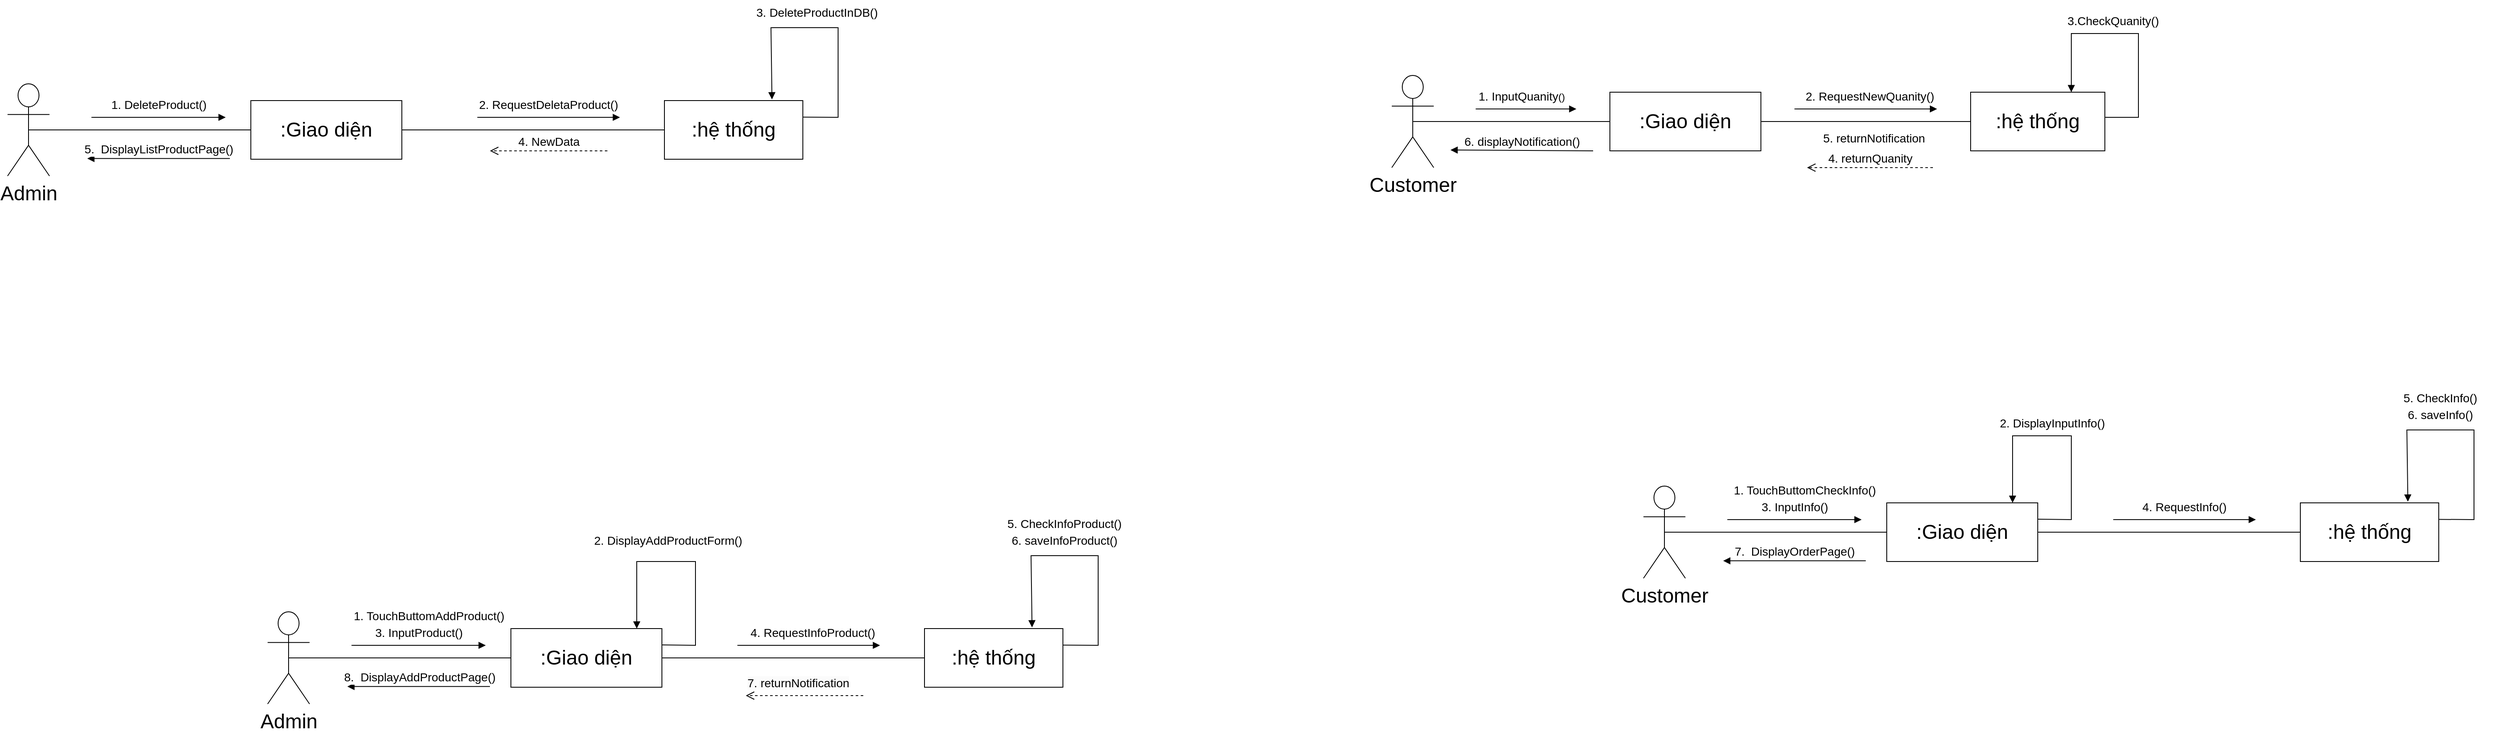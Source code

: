<mxfile version="22.1.2" type="device">
  <diagram name="Page-1" id="zJldkYBYHgbcQEH3RX-s">
    <mxGraphModel dx="2412" dy="820" grid="1" gridSize="10" guides="1" tooltips="1" connect="1" arrows="1" fold="1" page="1" pageScale="1" pageWidth="850" pageHeight="1100" math="0" shadow="0">
      <root>
        <mxCell id="0" />
        <mxCell id="1" parent="0" />
        <mxCell id="nY6Hwenrywpzz9oTOzUi-1" value="&lt;span style=&quot;font-size: 24px;&quot;&gt;Customer&lt;/span&gt;" style="shape=umlActor;verticalLabelPosition=bottom;verticalAlign=top;html=1;outlineConnect=0;" parent="1" vertex="1">
          <mxGeometry x="110" y="330" width="50" height="110" as="geometry" />
        </mxCell>
        <mxCell id="nY6Hwenrywpzz9oTOzUi-2" value="&lt;span style=&quot;font-size: 24px;&quot;&gt;:Giao diện&lt;/span&gt;" style="html=1;whiteSpace=wrap;" parent="1" vertex="1">
          <mxGeometry x="370" y="350" width="180" height="70" as="geometry" />
        </mxCell>
        <mxCell id="nY6Hwenrywpzz9oTOzUi-3" value="&lt;font style=&quot;font-size: 24px;&quot;&gt;:hệ thống&lt;/font&gt;" style="html=1;whiteSpace=wrap;" parent="1" vertex="1">
          <mxGeometry x="800" y="350" width="160" height="70" as="geometry" />
        </mxCell>
        <mxCell id="nY6Hwenrywpzz9oTOzUi-4" value="" style="endArrow=none;html=1;rounded=0;entryX=0.5;entryY=0.5;entryDx=0;entryDy=0;entryPerimeter=0;" parent="1" source="nY6Hwenrywpzz9oTOzUi-2" target="nY6Hwenrywpzz9oTOzUi-1" edge="1">
          <mxGeometry width="50" height="50" relative="1" as="geometry">
            <mxPoint x="490" y="540" as="sourcePoint" />
            <mxPoint x="540" y="490" as="targetPoint" />
          </mxGeometry>
        </mxCell>
        <mxCell id="nY6Hwenrywpzz9oTOzUi-5" value="" style="endArrow=none;html=1;rounded=0;" parent="1" source="nY6Hwenrywpzz9oTOzUi-2" target="nY6Hwenrywpzz9oTOzUi-3" edge="1">
          <mxGeometry width="50" height="50" relative="1" as="geometry">
            <mxPoint x="490" y="540" as="sourcePoint" />
            <mxPoint x="540" y="490" as="targetPoint" />
          </mxGeometry>
        </mxCell>
        <mxCell id="nY6Hwenrywpzz9oTOzUi-6" value="" style="html=1;verticalAlign=bottom;endArrow=block;curved=0;rounded=0;" parent="1" edge="1">
          <mxGeometry width="80" relative="1" as="geometry">
            <mxPoint x="210" y="370" as="sourcePoint" />
            <mxPoint x="330" y="370" as="targetPoint" />
            <mxPoint as="offset" />
          </mxGeometry>
        </mxCell>
        <mxCell id="nY6Hwenrywpzz9oTOzUi-9" value="&lt;font style=&quot;font-size: 14px;&quot;&gt;1. InputQuanity&lt;/font&gt;()" style="text;html=1;strokeColor=none;fillColor=none;align=center;verticalAlign=middle;whiteSpace=wrap;rounded=0;" parent="1" vertex="1">
          <mxGeometry x="205" y="340" width="120" height="30" as="geometry" />
        </mxCell>
        <mxCell id="nY6Hwenrywpzz9oTOzUi-12" value="" style="html=1;verticalAlign=bottom;endArrow=block;curved=0;rounded=0;" parent="1" edge="1">
          <mxGeometry width="80" relative="1" as="geometry">
            <mxPoint x="590" y="370" as="sourcePoint" />
            <mxPoint x="760" y="370" as="targetPoint" />
          </mxGeometry>
        </mxCell>
        <mxCell id="nY6Hwenrywpzz9oTOzUi-14" value="&lt;font style=&quot;font-size: 14px;&quot;&gt;2. RequestNewQuanity()&lt;/font&gt;" style="text;html=1;strokeColor=none;fillColor=none;align=center;verticalAlign=middle;whiteSpace=wrap;rounded=0;" parent="1" vertex="1">
          <mxGeometry x="600" y="340" width="160" height="30" as="geometry" />
        </mxCell>
        <mxCell id="nY6Hwenrywpzz9oTOzUi-15" value="" style="html=1;verticalAlign=bottom;endArrow=block;curved=0;rounded=0;entryX=0.75;entryY=0;entryDx=0;entryDy=0;" parent="1" target="nY6Hwenrywpzz9oTOzUi-3" edge="1">
          <mxGeometry width="80" relative="1" as="geometry">
            <mxPoint x="960" y="380" as="sourcePoint" />
            <mxPoint x="930" y="210" as="targetPoint" />
            <Array as="points">
              <mxPoint x="1000" y="380" />
              <mxPoint x="1000" y="280" />
              <mxPoint x="920" y="280" />
            </Array>
          </mxGeometry>
        </mxCell>
        <mxCell id="nY6Hwenrywpzz9oTOzUi-16" value="&lt;font style=&quot;font-size: 14px;&quot;&gt;3.&lt;font style=&quot;&quot;&gt;CheckQuanity&lt;/font&gt;()&lt;/font&gt;" style="text;html=1;strokeColor=none;fillColor=none;align=center;verticalAlign=middle;whiteSpace=wrap;rounded=0;" parent="1" vertex="1">
          <mxGeometry x="940" y="250" width="60" height="30" as="geometry" />
        </mxCell>
        <mxCell id="nY6Hwenrywpzz9oTOzUi-17" value="&lt;font style=&quot;font-size: 14px;&quot;&gt;4. returnQuanity&lt;/font&gt;" style="html=1;verticalAlign=bottom;endArrow=open;dashed=1;endSize=8;curved=0;rounded=0;" parent="1" edge="1">
          <mxGeometry relative="1" as="geometry">
            <mxPoint x="755" y="440" as="sourcePoint" />
            <mxPoint x="605" y="440" as="targetPoint" />
            <mxPoint as="offset" />
          </mxGeometry>
        </mxCell>
        <mxCell id="nY6Hwenrywpzz9oTOzUi-20" value="&lt;font style=&quot;font-size: 14px;&quot;&gt;5. returnNotification&lt;/font&gt;" style="text;html=1;strokeColor=none;fillColor=none;align=center;verticalAlign=middle;whiteSpace=wrap;rounded=0;" parent="1" vertex="1">
          <mxGeometry x="600" y="390" width="170" height="30" as="geometry" />
        </mxCell>
        <mxCell id="nY6Hwenrywpzz9oTOzUi-21" value="&lt;span style=&quot;font-size: 24px;&quot;&gt;Customer&lt;/span&gt;" style="shape=umlActor;verticalLabelPosition=bottom;verticalAlign=top;html=1;outlineConnect=0;" parent="1" vertex="1">
          <mxGeometry x="410" y="820" width="50" height="110" as="geometry" />
        </mxCell>
        <mxCell id="nY6Hwenrywpzz9oTOzUi-22" value="&lt;span style=&quot;font-size: 24px;&quot;&gt;:Giao diện&lt;/span&gt;" style="html=1;whiteSpace=wrap;" parent="1" vertex="1">
          <mxGeometry x="700" y="840" width="180" height="70" as="geometry" />
        </mxCell>
        <mxCell id="nY6Hwenrywpzz9oTOzUi-23" value="&lt;font style=&quot;font-size: 24px;&quot;&gt;:hệ thống&lt;/font&gt;" style="html=1;whiteSpace=wrap;" parent="1" vertex="1">
          <mxGeometry x="1193" y="840" width="165" height="70" as="geometry" />
        </mxCell>
        <mxCell id="nY6Hwenrywpzz9oTOzUi-24" value="" style="endArrow=none;html=1;rounded=0;entryX=0.5;entryY=0.5;entryDx=0;entryDy=0;entryPerimeter=0;" parent="1" source="nY6Hwenrywpzz9oTOzUi-22" target="nY6Hwenrywpzz9oTOzUi-21" edge="1">
          <mxGeometry width="50" height="50" relative="1" as="geometry">
            <mxPoint x="790" y="1030" as="sourcePoint" />
            <mxPoint x="840" y="980" as="targetPoint" />
          </mxGeometry>
        </mxCell>
        <mxCell id="nY6Hwenrywpzz9oTOzUi-25" value="" style="endArrow=none;html=1;rounded=0;" parent="1" source="nY6Hwenrywpzz9oTOzUi-22" target="nY6Hwenrywpzz9oTOzUi-23" edge="1">
          <mxGeometry width="50" height="50" relative="1" as="geometry">
            <mxPoint x="790" y="1030" as="sourcePoint" />
            <mxPoint x="840" y="980" as="targetPoint" />
          </mxGeometry>
        </mxCell>
        <mxCell id="nY6Hwenrywpzz9oTOzUi-26" value="" style="html=1;verticalAlign=bottom;endArrow=block;curved=0;rounded=0;" parent="1" edge="1">
          <mxGeometry width="80" relative="1" as="geometry">
            <mxPoint x="510" y="860" as="sourcePoint" />
            <mxPoint x="670" y="860" as="targetPoint" />
            <mxPoint as="offset" />
          </mxGeometry>
        </mxCell>
        <mxCell id="nY6Hwenrywpzz9oTOzUi-27" value="&lt;font style=&quot;font-size: 14px;&quot;&gt;1. TouchButtomCheckInfo()&lt;/font&gt;" style="text;html=1;strokeColor=none;fillColor=none;align=center;verticalAlign=middle;whiteSpace=wrap;rounded=0;" parent="1" vertex="1">
          <mxGeometry x="505" y="810" width="195" height="30" as="geometry" />
        </mxCell>
        <mxCell id="nY6Hwenrywpzz9oTOzUi-28" value="&lt;span style=&quot;font-size: 14px;&quot;&gt;3. InputInfo()&lt;/span&gt;" style="text;html=1;align=center;verticalAlign=middle;resizable=0;points=[];autosize=1;strokeColor=none;fillColor=none;" parent="1" vertex="1">
          <mxGeometry x="540" y="830" width="100" height="30" as="geometry" />
        </mxCell>
        <mxCell id="nY6Hwenrywpzz9oTOzUi-29" value="" style="html=1;verticalAlign=bottom;endArrow=block;curved=0;rounded=0;" parent="1" edge="1">
          <mxGeometry width="80" relative="1" as="geometry">
            <mxPoint x="970" y="860" as="sourcePoint" />
            <mxPoint x="1140" y="860" as="targetPoint" />
          </mxGeometry>
        </mxCell>
        <mxCell id="nY6Hwenrywpzz9oTOzUi-30" value="&lt;font style=&quot;font-size: 14px;&quot;&gt;4. RequestInfo()&lt;/font&gt;" style="text;html=1;strokeColor=none;fillColor=none;align=center;verticalAlign=middle;whiteSpace=wrap;rounded=0;" parent="1" vertex="1">
          <mxGeometry x="1000" y="830" width="110" height="30" as="geometry" />
        </mxCell>
        <mxCell id="nY6Hwenrywpzz9oTOzUi-36" value="" style="html=1;verticalAlign=bottom;endArrow=block;curved=0;rounded=0;exitX=1;exitY=0.25;exitDx=0;exitDy=0;" parent="1" edge="1">
          <mxGeometry width="80" relative="1" as="geometry">
            <mxPoint x="880" y="859.5" as="sourcePoint" />
            <mxPoint x="850" y="840" as="targetPoint" />
            <mxPoint as="offset" />
            <Array as="points">
              <mxPoint x="920" y="860" />
              <mxPoint x="920" y="760" />
              <mxPoint x="850" y="760" />
            </Array>
          </mxGeometry>
        </mxCell>
        <mxCell id="nY6Hwenrywpzz9oTOzUi-38" value="" style="html=1;verticalAlign=bottom;endArrow=block;curved=0;rounded=0;entryX=0.777;entryY=-0.02;entryDx=0;entryDy=0;entryPerimeter=0;" parent="1" target="nY6Hwenrywpzz9oTOzUi-23" edge="1">
          <mxGeometry width="80" relative="1" as="geometry">
            <mxPoint x="1358" y="859.708" as="sourcePoint" />
            <mxPoint x="1320" y="803" as="targetPoint" />
            <mxPoint as="offset" />
            <Array as="points">
              <mxPoint x="1400" y="860" />
              <mxPoint x="1400" y="753" />
              <mxPoint x="1320" y="753" />
            </Array>
          </mxGeometry>
        </mxCell>
        <mxCell id="nY6Hwenrywpzz9oTOzUi-39" value="&lt;span style=&quot;font-size: 14px;&quot;&gt;2. DisplayInputInfo()&lt;/span&gt;" style="text;html=1;strokeColor=none;fillColor=none;align=center;verticalAlign=middle;whiteSpace=wrap;rounded=0;" parent="1" vertex="1">
          <mxGeometry x="800" y="730" width="195" height="30" as="geometry" />
        </mxCell>
        <mxCell id="nY6Hwenrywpzz9oTOzUi-40" value="&lt;font style=&quot;font-size: 14px;&quot;&gt;5. CheckInfo()&lt;/font&gt;" style="text;html=1;strokeColor=none;fillColor=none;align=center;verticalAlign=middle;whiteSpace=wrap;rounded=0;" parent="1" vertex="1">
          <mxGeometry x="1290" y="700" width="140" height="30" as="geometry" />
        </mxCell>
        <mxCell id="nY6Hwenrywpzz9oTOzUi-41" value="&lt;font style=&quot;font-size: 14px;&quot;&gt;6. saveInfo()&lt;/font&gt;" style="text;html=1;strokeColor=none;fillColor=none;align=center;verticalAlign=middle;whiteSpace=wrap;rounded=0;" parent="1" vertex="1">
          <mxGeometry x="1290" y="720" width="140" height="30" as="geometry" />
        </mxCell>
        <mxCell id="nY6Hwenrywpzz9oTOzUi-43" value="&lt;font style=&quot;font-size: 14px;&quot;&gt;7.&amp;nbsp; DisplayOrderPage()&lt;/font&gt;" style="html=1;verticalAlign=bottom;endArrow=block;curved=0;rounded=0;" parent="1" edge="1">
          <mxGeometry width="80" relative="1" as="geometry">
            <mxPoint x="675" y="909.17" as="sourcePoint" />
            <mxPoint x="505" y="909.17" as="targetPoint" />
            <Array as="points" />
          </mxGeometry>
        </mxCell>
        <mxCell id="nY6Hwenrywpzz9oTOzUi-44" value="&lt;span style=&quot;font-size: 24px;&quot;&gt;Admin&lt;/span&gt;" style="shape=umlActor;verticalLabelPosition=bottom;verticalAlign=top;html=1;outlineConnect=0;" parent="1" vertex="1">
          <mxGeometry x="-1230" y="970" width="50" height="110" as="geometry" />
        </mxCell>
        <mxCell id="nY6Hwenrywpzz9oTOzUi-45" value="&lt;span style=&quot;font-size: 24px;&quot;&gt;:Giao diện&lt;/span&gt;" style="html=1;whiteSpace=wrap;" parent="1" vertex="1">
          <mxGeometry x="-940" y="990" width="180" height="70" as="geometry" />
        </mxCell>
        <mxCell id="nY6Hwenrywpzz9oTOzUi-46" value="&lt;font style=&quot;font-size: 24px;&quot;&gt;:hệ thống&lt;/font&gt;" style="html=1;whiteSpace=wrap;" parent="1" vertex="1">
          <mxGeometry x="-447" y="990" width="165" height="70" as="geometry" />
        </mxCell>
        <mxCell id="nY6Hwenrywpzz9oTOzUi-47" value="" style="endArrow=none;html=1;rounded=0;entryX=0.5;entryY=0.5;entryDx=0;entryDy=0;entryPerimeter=0;" parent="1" source="nY6Hwenrywpzz9oTOzUi-45" target="nY6Hwenrywpzz9oTOzUi-44" edge="1">
          <mxGeometry width="50" height="50" relative="1" as="geometry">
            <mxPoint x="-850" y="1180" as="sourcePoint" />
            <mxPoint x="-800" y="1130" as="targetPoint" />
          </mxGeometry>
        </mxCell>
        <mxCell id="nY6Hwenrywpzz9oTOzUi-48" value="" style="endArrow=none;html=1;rounded=0;" parent="1" source="nY6Hwenrywpzz9oTOzUi-45" target="nY6Hwenrywpzz9oTOzUi-46" edge="1">
          <mxGeometry width="50" height="50" relative="1" as="geometry">
            <mxPoint x="-850" y="1180" as="sourcePoint" />
            <mxPoint x="-800" y="1130" as="targetPoint" />
          </mxGeometry>
        </mxCell>
        <mxCell id="nY6Hwenrywpzz9oTOzUi-49" value="" style="html=1;verticalAlign=bottom;endArrow=block;curved=0;rounded=0;" parent="1" edge="1">
          <mxGeometry width="80" relative="1" as="geometry">
            <mxPoint x="-1130" y="1010" as="sourcePoint" />
            <mxPoint x="-970" y="1010" as="targetPoint" />
            <mxPoint as="offset" />
          </mxGeometry>
        </mxCell>
        <mxCell id="nY6Hwenrywpzz9oTOzUi-50" value="&lt;font style=&quot;font-size: 14px;&quot;&gt;1. TouchButtomAddProduct()&lt;/font&gt;" style="text;html=1;strokeColor=none;fillColor=none;align=center;verticalAlign=middle;whiteSpace=wrap;rounded=0;" parent="1" vertex="1">
          <mxGeometry x="-1135" y="960" width="195" height="30" as="geometry" />
        </mxCell>
        <mxCell id="nY6Hwenrywpzz9oTOzUi-51" value="&lt;span style=&quot;font-size: 14px;&quot;&gt;3. InputProduct()&lt;/span&gt;" style="text;html=1;align=center;verticalAlign=middle;resizable=0;points=[];autosize=1;strokeColor=none;fillColor=none;" parent="1" vertex="1">
          <mxGeometry x="-1115" y="980" width="130" height="30" as="geometry" />
        </mxCell>
        <mxCell id="nY6Hwenrywpzz9oTOzUi-52" value="" style="html=1;verticalAlign=bottom;endArrow=block;curved=0;rounded=0;" parent="1" edge="1">
          <mxGeometry width="80" relative="1" as="geometry">
            <mxPoint x="-670" y="1010" as="sourcePoint" />
            <mxPoint x="-500" y="1010" as="targetPoint" />
          </mxGeometry>
        </mxCell>
        <mxCell id="nY6Hwenrywpzz9oTOzUi-53" value="&lt;font style=&quot;font-size: 14px;&quot;&gt;4. RequestInfoProduct()&lt;/font&gt;" style="text;html=1;strokeColor=none;fillColor=none;align=center;verticalAlign=middle;whiteSpace=wrap;rounded=0;" parent="1" vertex="1">
          <mxGeometry x="-665" y="980" width="170" height="30" as="geometry" />
        </mxCell>
        <mxCell id="nY6Hwenrywpzz9oTOzUi-54" value="" style="html=1;verticalAlign=bottom;endArrow=block;curved=0;rounded=0;exitX=1;exitY=0.25;exitDx=0;exitDy=0;" parent="1" edge="1">
          <mxGeometry width="80" relative="1" as="geometry">
            <mxPoint x="-760" y="1009.5" as="sourcePoint" />
            <mxPoint x="-790" y="990" as="targetPoint" />
            <mxPoint as="offset" />
            <Array as="points">
              <mxPoint x="-720" y="1010" />
              <mxPoint x="-720" y="910" />
              <mxPoint x="-790" y="910" />
            </Array>
          </mxGeometry>
        </mxCell>
        <mxCell id="nY6Hwenrywpzz9oTOzUi-55" value="" style="html=1;verticalAlign=bottom;endArrow=block;curved=0;rounded=0;entryX=0.777;entryY=-0.02;entryDx=0;entryDy=0;entryPerimeter=0;" parent="1" target="nY6Hwenrywpzz9oTOzUi-46" edge="1">
          <mxGeometry width="80" relative="1" as="geometry">
            <mxPoint x="-282" y="1009.708" as="sourcePoint" />
            <mxPoint x="-320" y="953" as="targetPoint" />
            <mxPoint as="offset" />
            <Array as="points">
              <mxPoint x="-240" y="1010" />
              <mxPoint x="-240" y="903" />
              <mxPoint x="-320" y="903" />
            </Array>
          </mxGeometry>
        </mxCell>
        <mxCell id="nY6Hwenrywpzz9oTOzUi-56" value="&lt;span style=&quot;font-size: 14px;&quot;&gt;2. DisplayAddProductForm()&lt;/span&gt;" style="text;html=1;strokeColor=none;fillColor=none;align=center;verticalAlign=middle;whiteSpace=wrap;rounded=0;" parent="1" vertex="1">
          <mxGeometry x="-850" y="870" width="195" height="30" as="geometry" />
        </mxCell>
        <mxCell id="nY6Hwenrywpzz9oTOzUi-57" value="&lt;font style=&quot;font-size: 14px;&quot;&gt;5. CheckInfoProduct()&lt;/font&gt;" style="text;html=1;strokeColor=none;fillColor=none;align=center;verticalAlign=middle;whiteSpace=wrap;rounded=0;" parent="1" vertex="1">
          <mxGeometry x="-350" y="850" width="140" height="30" as="geometry" />
        </mxCell>
        <mxCell id="nY6Hwenrywpzz9oTOzUi-58" value="&lt;font style=&quot;font-size: 14px;&quot;&gt;6. saveInfoProduct()&lt;/font&gt;" style="text;html=1;strokeColor=none;fillColor=none;align=center;verticalAlign=middle;whiteSpace=wrap;rounded=0;" parent="1" vertex="1">
          <mxGeometry x="-350" y="870" width="140" height="30" as="geometry" />
        </mxCell>
        <mxCell id="nY6Hwenrywpzz9oTOzUi-59" value="&lt;font style=&quot;font-size: 14px;&quot;&gt;8.&amp;nbsp; DisplayAddProductPage()&lt;/font&gt;" style="html=1;verticalAlign=bottom;endArrow=block;curved=0;rounded=0;" parent="1" edge="1">
          <mxGeometry x="-0.004" width="80" relative="1" as="geometry">
            <mxPoint x="-965" y="1059.17" as="sourcePoint" />
            <mxPoint x="-1135" y="1059.17" as="targetPoint" />
            <Array as="points" />
            <mxPoint as="offset" />
          </mxGeometry>
        </mxCell>
        <mxCell id="nY6Hwenrywpzz9oTOzUi-60" value="&lt;span style=&quot;font-size: 24px;&quot;&gt;Admin&lt;/span&gt;" style="shape=umlActor;verticalLabelPosition=bottom;verticalAlign=top;html=1;outlineConnect=0;" parent="1" vertex="1">
          <mxGeometry x="-1540" y="340" width="50" height="110" as="geometry" />
        </mxCell>
        <mxCell id="nY6Hwenrywpzz9oTOzUi-61" value="&lt;span style=&quot;font-size: 24px;&quot;&gt;:Giao diện&lt;/span&gt;" style="html=1;whiteSpace=wrap;" parent="1" vertex="1">
          <mxGeometry x="-1250" y="360" width="180" height="70" as="geometry" />
        </mxCell>
        <mxCell id="nY6Hwenrywpzz9oTOzUi-62" value="&lt;font style=&quot;font-size: 24px;&quot;&gt;:hệ thống&lt;/font&gt;" style="html=1;whiteSpace=wrap;" parent="1" vertex="1">
          <mxGeometry x="-757" y="360" width="165" height="70" as="geometry" />
        </mxCell>
        <mxCell id="nY6Hwenrywpzz9oTOzUi-63" value="" style="endArrow=none;html=1;rounded=0;entryX=0.5;entryY=0.5;entryDx=0;entryDy=0;entryPerimeter=0;" parent="1" source="nY6Hwenrywpzz9oTOzUi-61" target="nY6Hwenrywpzz9oTOzUi-60" edge="1">
          <mxGeometry width="50" height="50" relative="1" as="geometry">
            <mxPoint x="-1160" y="550" as="sourcePoint" />
            <mxPoint x="-1110" y="500" as="targetPoint" />
          </mxGeometry>
        </mxCell>
        <mxCell id="nY6Hwenrywpzz9oTOzUi-64" value="" style="endArrow=none;html=1;rounded=0;" parent="1" source="nY6Hwenrywpzz9oTOzUi-61" target="nY6Hwenrywpzz9oTOzUi-62" edge="1">
          <mxGeometry width="50" height="50" relative="1" as="geometry">
            <mxPoint x="-1160" y="550" as="sourcePoint" />
            <mxPoint x="-1110" y="500" as="targetPoint" />
          </mxGeometry>
        </mxCell>
        <mxCell id="nY6Hwenrywpzz9oTOzUi-65" value="" style="html=1;verticalAlign=bottom;endArrow=block;curved=0;rounded=0;" parent="1" edge="1">
          <mxGeometry width="80" relative="1" as="geometry">
            <mxPoint x="-1440" y="380" as="sourcePoint" />
            <mxPoint x="-1280" y="380" as="targetPoint" />
            <mxPoint as="offset" />
          </mxGeometry>
        </mxCell>
        <mxCell id="nY6Hwenrywpzz9oTOzUi-67" value="&lt;span style=&quot;font-size: 14px;&quot;&gt;1. DeleteProduct()&lt;/span&gt;" style="text;html=1;align=center;verticalAlign=middle;resizable=0;points=[];autosize=1;strokeColor=none;fillColor=none;" parent="1" vertex="1">
          <mxGeometry x="-1430" y="350" width="140" height="30" as="geometry" />
        </mxCell>
        <mxCell id="nY6Hwenrywpzz9oTOzUi-68" value="" style="html=1;verticalAlign=bottom;endArrow=block;curved=0;rounded=0;" parent="1" edge="1">
          <mxGeometry width="80" relative="1" as="geometry">
            <mxPoint x="-980" y="380" as="sourcePoint" />
            <mxPoint x="-810" y="380" as="targetPoint" />
          </mxGeometry>
        </mxCell>
        <mxCell id="nY6Hwenrywpzz9oTOzUi-69" value="&lt;font style=&quot;font-size: 14px;&quot;&gt;2. RequestDeletaProduct()&lt;/font&gt;" style="text;html=1;strokeColor=none;fillColor=none;align=center;verticalAlign=middle;whiteSpace=wrap;rounded=0;" parent="1" vertex="1">
          <mxGeometry x="-985" y="350" width="180" height="30" as="geometry" />
        </mxCell>
        <mxCell id="nY6Hwenrywpzz9oTOzUi-71" value="" style="html=1;verticalAlign=bottom;endArrow=block;curved=0;rounded=0;entryX=0.777;entryY=-0.02;entryDx=0;entryDy=0;entryPerimeter=0;" parent="1" target="nY6Hwenrywpzz9oTOzUi-62" edge="1">
          <mxGeometry width="80" relative="1" as="geometry">
            <mxPoint x="-592" y="379.708" as="sourcePoint" />
            <mxPoint x="-630" y="323" as="targetPoint" />
            <mxPoint as="offset" />
            <Array as="points">
              <mxPoint x="-550" y="380" />
              <mxPoint x="-550" y="273" />
              <mxPoint x="-630" y="273" />
            </Array>
          </mxGeometry>
        </mxCell>
        <mxCell id="nY6Hwenrywpzz9oTOzUi-73" value="&lt;font style=&quot;font-size: 14px;&quot;&gt;3. DeleteProductInDB()&lt;/font&gt;" style="text;html=1;strokeColor=none;fillColor=none;align=center;verticalAlign=middle;whiteSpace=wrap;rounded=0;" parent="1" vertex="1">
          <mxGeometry x="-660" y="240" width="170" height="30" as="geometry" />
        </mxCell>
        <mxCell id="nY6Hwenrywpzz9oTOzUi-75" value="&lt;font style=&quot;font-size: 14px;&quot;&gt;5.&amp;nbsp; DisplayListProductPage()&lt;/font&gt;" style="html=1;verticalAlign=bottom;endArrow=block;curved=0;rounded=0;" parent="1" edge="1">
          <mxGeometry width="80" relative="1" as="geometry">
            <mxPoint x="-1275" y="429.17" as="sourcePoint" />
            <mxPoint x="-1445" y="429.17" as="targetPoint" />
            <Array as="points" />
            <mxPoint as="offset" />
          </mxGeometry>
        </mxCell>
        <mxCell id="3TYOsQNMdkvaUPFhT0Jg-2" value="" style="html=1;verticalAlign=bottom;endArrow=open;dashed=1;endSize=8;curved=0;rounded=0;" parent="1" edge="1">
          <mxGeometry relative="1" as="geometry">
            <mxPoint x="-520" y="1070" as="sourcePoint" />
            <mxPoint x="-660" y="1070" as="targetPoint" />
            <mxPoint as="offset" />
          </mxGeometry>
        </mxCell>
        <mxCell id="3TYOsQNMdkvaUPFhT0Jg-3" value="&lt;span style=&quot;color: rgb(0, 0, 0); font-family: Helvetica; font-size: 14px; font-style: normal; font-variant-ligatures: normal; font-variant-caps: normal; font-weight: 400; letter-spacing: normal; orphans: 2; text-align: center; text-indent: 0px; text-transform: none; widows: 2; word-spacing: 0px; -webkit-text-stroke-width: 0px; background-color: rgb(251, 251, 251); text-decoration-thickness: initial; text-decoration-style: initial; text-decoration-color: initial; float: none; display: inline !important;&quot;&gt;7. returnNotification&lt;/span&gt;" style="text;whiteSpace=wrap;html=1;" parent="1" vertex="1">
          <mxGeometry x="-660" y="1040" width="150" height="40" as="geometry" />
        </mxCell>
        <mxCell id="3TYOsQNMdkvaUPFhT0Jg-4" value="&lt;font style=&quot;font-size: 14px;&quot;&gt;4. NewData&lt;/font&gt;" style="html=1;verticalAlign=bottom;endArrow=open;dashed=1;endSize=8;curved=0;rounded=0;" parent="1" edge="1">
          <mxGeometry relative="1" as="geometry">
            <mxPoint x="-825" y="420" as="sourcePoint" />
            <mxPoint x="-965" y="420" as="targetPoint" />
          </mxGeometry>
        </mxCell>
        <mxCell id="up8StvK1n3oogdvTK3wd-4" value="&lt;font style=&quot;font-size: 14px;&quot;&gt;6. displayNotification()&lt;/font&gt;" style="html=1;verticalAlign=bottom;endArrow=block;curved=0;rounded=0;" edge="1" parent="1">
          <mxGeometry width="80" relative="1" as="geometry">
            <mxPoint x="350" y="420" as="sourcePoint" />
            <mxPoint x="180" y="419" as="targetPoint" />
          </mxGeometry>
        </mxCell>
      </root>
    </mxGraphModel>
  </diagram>
</mxfile>
